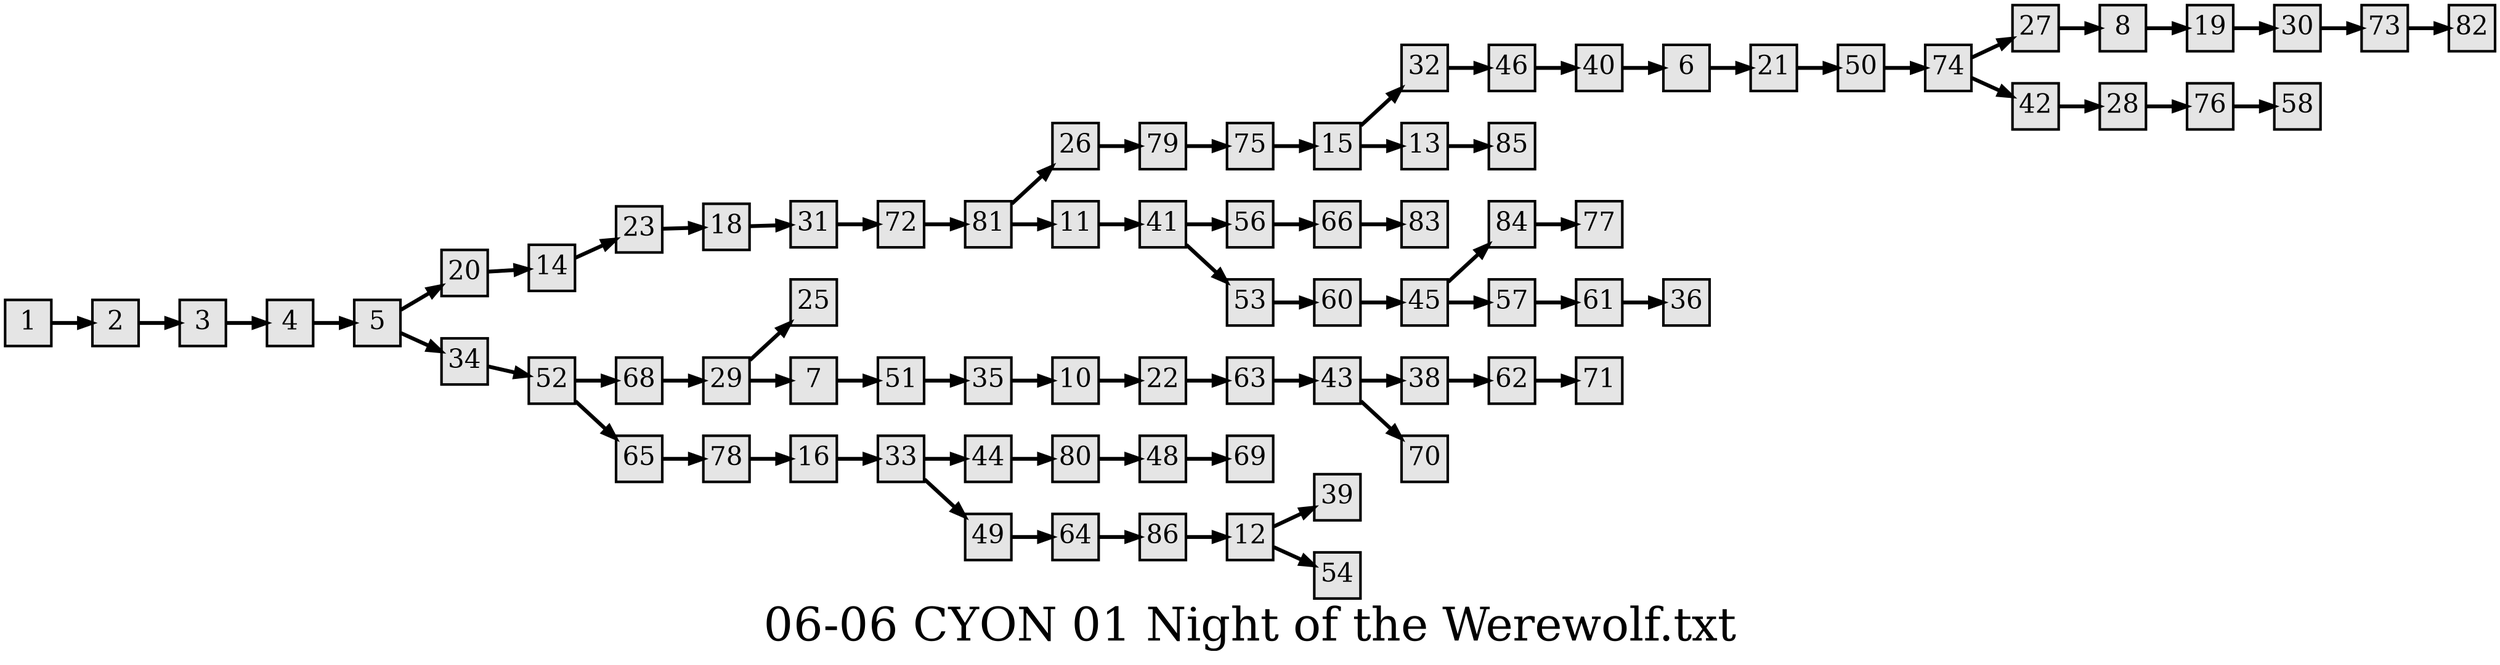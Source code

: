 digraph g{
  graph [ label="06-06 CYON 01 Night of the Werewolf.txt" rankdir=LR, ordering=out, fontsize=36, nodesep="0.35", ranksep="0.45"];
  node  [shape=rect, penwidth=2, fontsize=20, style=filled, fillcolor=grey90, margin="0,0", labelfloat=true, regular=true, fixedsize=true];
  edge  [labelfloat=true, penwidth=3, fontsize=12];

  1 -> 2;
  2 -> 3;
  3 -> 4;
  4 -> 5;
  5 -> 20;
  5 -> 34;
  6 -> 21;
  7 -> 51;
  8 -> 19;
  10 -> 22;
  11 -> 41;
  12 -> 39;
  12 -> 54;
  13 -> 85;
  14 -> 23;
  15 -> 32;
  15 -> 13;
  16 -> 33;
  18 -> 31;
  19 -> 30;
  20 -> 14;
  21 -> 50;
  22 -> 63;
  23 -> 18;
  26 -> 79;
  27 -> 8;
  28 -> 76;
  29 -> 25;
  29 -> 7;
  30 -> 73;
  31 -> 72;
  32 -> 46;
  33 -> 44;
  33 -> 49;
  34 -> 52;
  35 -> 10;
  38 -> 62;
  40 -> 6;
  41 -> 56;
  41 -> 53;
  42 -> 28;
  43 -> 38;
  43 -> 70;
  44 -> 80;
  45 -> 84;
  45 -> 57;
  46 -> 40;
  48 -> 69;
  49 -> 64;
  50 -> 74;
  51 -> 35;
  52 -> 68;
  52 -> 65;
  53 -> 60;
  56 -> 66;
  57 -> 61;
  60 -> 45;
  61 -> 36;
  62 -> 71;
  63 -> 43;
  64 -> 86;
  65 -> 78;
  66 -> 83;
  68 -> 29;
  72 -> 81;
  73 -> 82;
  74 -> 27;
  74 -> 42;
  75 -> 15;
  76 -> 58;
  78 -> 16;
  79 -> 75;
  80 -> 48;
  81 -> 26;
  81 -> 11;
  84 -> 77;
  86 -> 12;
}

